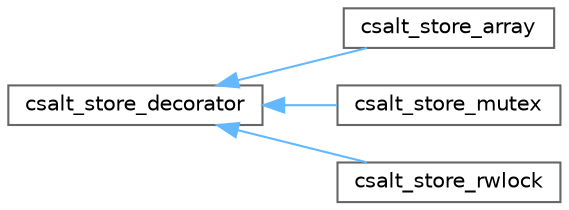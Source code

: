 digraph "Graphical Class Hierarchy"
{
 // LATEX_PDF_SIZE
  bgcolor="transparent";
  edge [fontname=Helvetica,fontsize=10,labelfontname=Helvetica,labelfontsize=10];
  node [fontname=Helvetica,fontsize=10,shape=box,height=0.2,width=0.4];
  rankdir="LR";
  Node0 [id="Node000000",label="csalt_store_decorator",height=0.2,width=0.4,color="grey40", fillcolor="white", style="filled",URL="$structcsalt__store__decorator.html",tooltip="A decorator to include as the first member in your struct."];
  Node0 -> Node1 [id="edge9_Node000000_Node000001",dir="back",color="steelblue1",style="solid",tooltip=" "];
  Node1 [id="Node000001",label="csalt_store_array",height=0.2,width=0.4,color="grey40", fillcolor="white", style="filled",URL="$structcsalt__store__array.html",tooltip="This decorator translates requests to the wrapped store using array-like semantics."];
  Node0 -> Node2 [id="edge10_Node000000_Node000002",dir="back",color="steelblue1",style="solid",tooltip=" "];
  Node2 [id="Node000002",label="csalt_store_mutex",height=0.2,width=0.4,color="grey40", fillcolor="white", style="filled",URL="$structcsalt__store__mutex.html",tooltip="Provides a decorator for synchronizing access to a store."];
  Node0 -> Node3 [id="edge11_Node000000_Node000003",dir="back",color="steelblue1",style="solid",tooltip=" "];
  Node3 [id="Node000003",label="csalt_store_rwlock",height=0.2,width=0.4,color="grey40", fillcolor="white", style="filled",URL="$structcsalt__store__rwlock.html",tooltip="A decorator synchronizing access to a store behind a read/write lock."];
}
